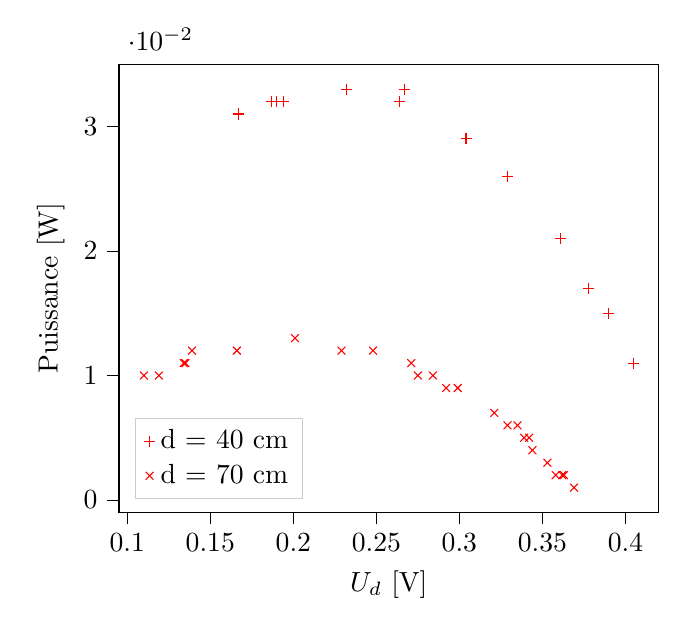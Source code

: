 % This file was created with tikzplotlib v0.10.1.
\begin{tikzpicture}

\definecolor{darkgray176}{RGB}{176,176,176}
\definecolor{lightgray204}{RGB}{204,204,204}

\begin{axis}[
legend cell align={left},
legend style={
  fill opacity=0.8,
  draw opacity=1,
  text opacity=1,
  at={(0.03,0.03)},
  anchor=south west,
  draw=lightgray204
},
tick align=outside,
tick pos=left,
x grid style={darkgray176},
xlabel={\(\displaystyle U_d\) [V]},
xmin=0.095, xmax=0.42,
xtick style={color=black},
y grid style={darkgray176},
ylabel={Puissance [W]},
ymin=-0.001, ymax=0.035,
ytick style={color=black}
]
\addplot [draw=red, fill=red, mark=+, only marks]
table{%
x  y
0.405 0.011
0.39 0.015
0.378 0.017
0.361 0.021
0.329 0.026
0.304 0.029
0.264 0.032
0.194 0.032
0.232 0.033
0.267 0.033
0.19 0.032
0.167 0.031
0.187 0.032
};
\addlegendentry{d = 40 cm}
\addplot [draw=red, fill=red, mark=x, only marks]
table{%
x  y
0.369 0.001
0.363 0.002
0.362 0.002
0.358 0.002
0.353 0.003
0.344 0.004
0.342 0.005
0.339 0.005
0.335 0.006
0.329 0.006
0.321 0.007
0.299 0.009
0.292 0.009
0.284 0.01
0.275 0.01
0.271 0.011
0.248 0.012
0.229 0.012
0.201 0.013
0.166 0.012
0.135 0.011
0.139 0.012
0.11 0.01
0.134 0.011
0.119 0.01
};
\addlegendentry{d = 70 cm}
\end{axis}

\end{tikzpicture}
